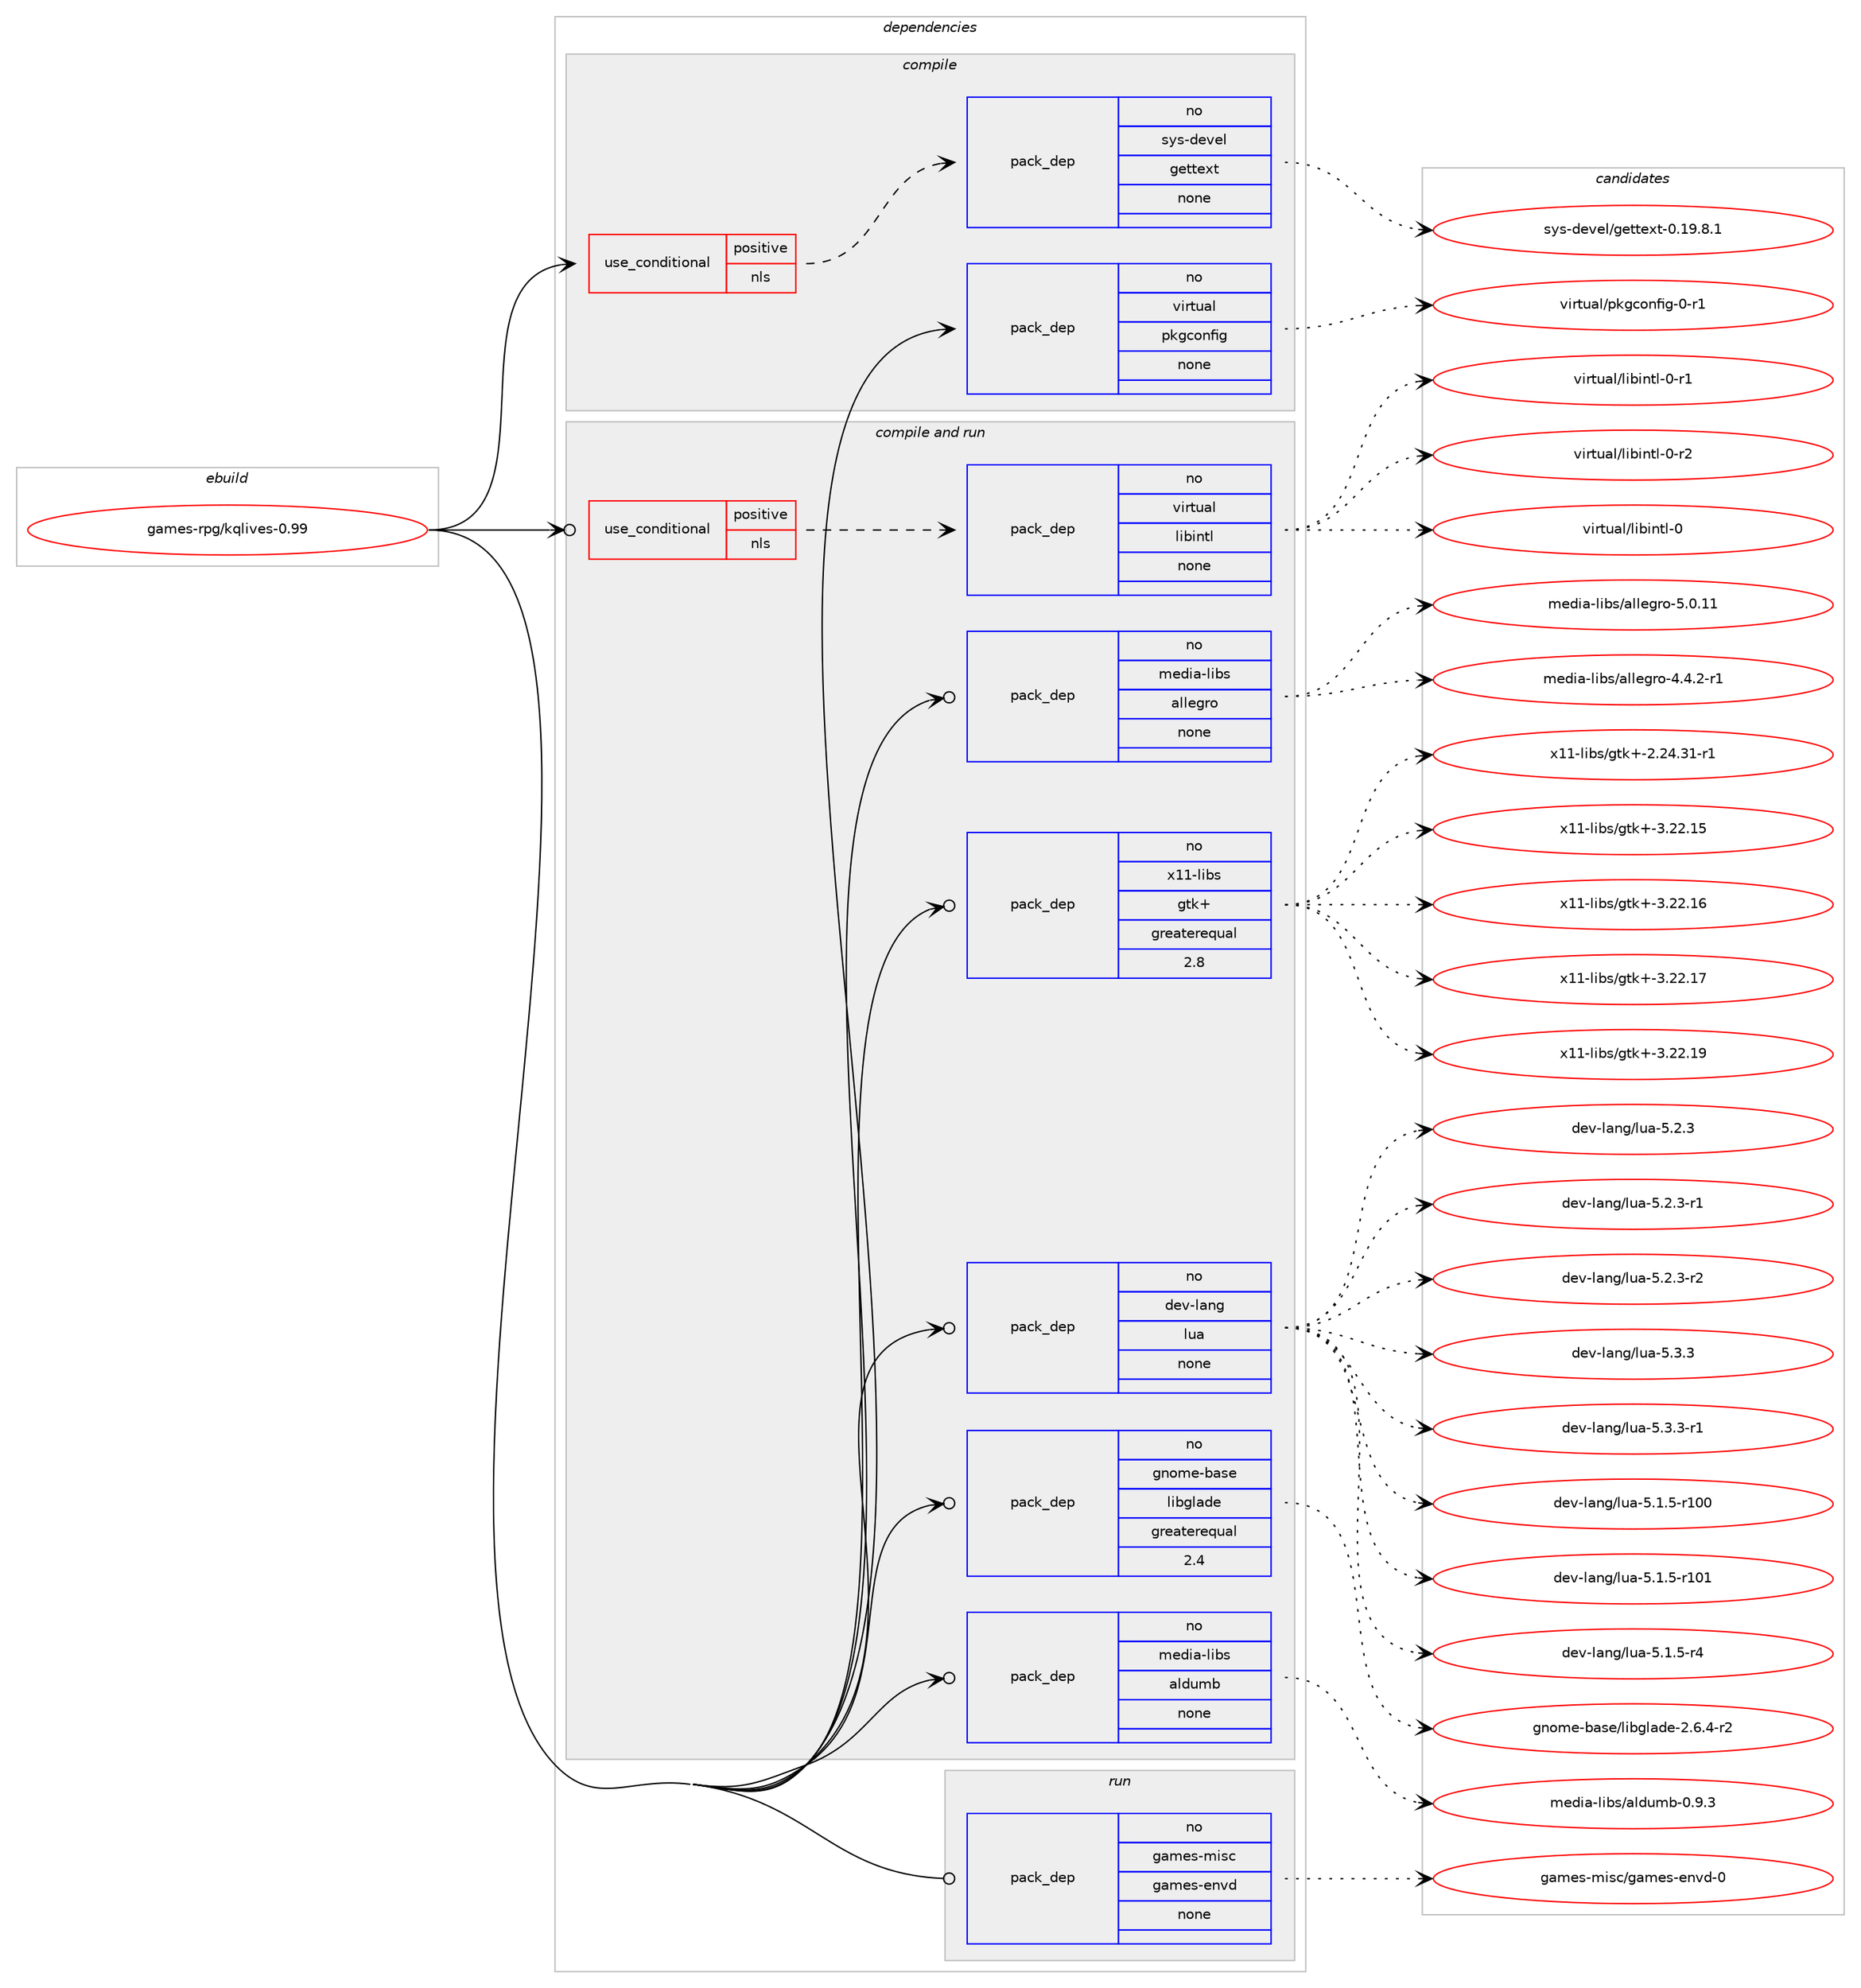 digraph prolog {

# *************
# Graph options
# *************

newrank=true;
concentrate=true;
compound=true;
graph [rankdir=LR,fontname=Helvetica,fontsize=10,ranksep=1.5];#, ranksep=2.5, nodesep=0.2];
edge  [arrowhead=vee];
node  [fontname=Helvetica,fontsize=10];

# **********
# The ebuild
# **********

subgraph cluster_leftcol {
color=gray;
rank=same;
label=<<i>ebuild</i>>;
id [label="games-rpg/kqlives-0.99", color=red, width=4, href="../games-rpg/kqlives-0.99.svg"];
}

# ****************
# The dependencies
# ****************

subgraph cluster_midcol {
color=gray;
label=<<i>dependencies</i>>;
subgraph cluster_compile {
fillcolor="#eeeeee";
style=filled;
label=<<i>compile</i>>;
subgraph cond80949 {
dependency302682 [label=<<TABLE BORDER="0" CELLBORDER="1" CELLSPACING="0" CELLPADDING="4"><TR><TD ROWSPAN="3" CELLPADDING="10">use_conditional</TD></TR><TR><TD>positive</TD></TR><TR><TD>nls</TD></TR></TABLE>>, shape=none, color=red];
subgraph pack216989 {
dependency302683 [label=<<TABLE BORDER="0" CELLBORDER="1" CELLSPACING="0" CELLPADDING="4" WIDTH="220"><TR><TD ROWSPAN="6" CELLPADDING="30">pack_dep</TD></TR><TR><TD WIDTH="110">no</TD></TR><TR><TD>sys-devel</TD></TR><TR><TD>gettext</TD></TR><TR><TD>none</TD></TR><TR><TD></TD></TR></TABLE>>, shape=none, color=blue];
}
dependency302682:e -> dependency302683:w [weight=20,style="dashed",arrowhead="vee"];
}
id:e -> dependency302682:w [weight=20,style="solid",arrowhead="vee"];
subgraph pack216990 {
dependency302684 [label=<<TABLE BORDER="0" CELLBORDER="1" CELLSPACING="0" CELLPADDING="4" WIDTH="220"><TR><TD ROWSPAN="6" CELLPADDING="30">pack_dep</TD></TR><TR><TD WIDTH="110">no</TD></TR><TR><TD>virtual</TD></TR><TR><TD>pkgconfig</TD></TR><TR><TD>none</TD></TR><TR><TD></TD></TR></TABLE>>, shape=none, color=blue];
}
id:e -> dependency302684:w [weight=20,style="solid",arrowhead="vee"];
}
subgraph cluster_compileandrun {
fillcolor="#eeeeee";
style=filled;
label=<<i>compile and run</i>>;
subgraph cond80950 {
dependency302685 [label=<<TABLE BORDER="0" CELLBORDER="1" CELLSPACING="0" CELLPADDING="4"><TR><TD ROWSPAN="3" CELLPADDING="10">use_conditional</TD></TR><TR><TD>positive</TD></TR><TR><TD>nls</TD></TR></TABLE>>, shape=none, color=red];
subgraph pack216991 {
dependency302686 [label=<<TABLE BORDER="0" CELLBORDER="1" CELLSPACING="0" CELLPADDING="4" WIDTH="220"><TR><TD ROWSPAN="6" CELLPADDING="30">pack_dep</TD></TR><TR><TD WIDTH="110">no</TD></TR><TR><TD>virtual</TD></TR><TR><TD>libintl</TD></TR><TR><TD>none</TD></TR><TR><TD></TD></TR></TABLE>>, shape=none, color=blue];
}
dependency302685:e -> dependency302686:w [weight=20,style="dashed",arrowhead="vee"];
}
id:e -> dependency302685:w [weight=20,style="solid",arrowhead="odotvee"];
subgraph pack216992 {
dependency302687 [label=<<TABLE BORDER="0" CELLBORDER="1" CELLSPACING="0" CELLPADDING="4" WIDTH="220"><TR><TD ROWSPAN="6" CELLPADDING="30">pack_dep</TD></TR><TR><TD WIDTH="110">no</TD></TR><TR><TD>dev-lang</TD></TR><TR><TD>lua</TD></TR><TR><TD>none</TD></TR><TR><TD></TD></TR></TABLE>>, shape=none, color=blue];
}
id:e -> dependency302687:w [weight=20,style="solid",arrowhead="odotvee"];
subgraph pack216993 {
dependency302688 [label=<<TABLE BORDER="0" CELLBORDER="1" CELLSPACING="0" CELLPADDING="4" WIDTH="220"><TR><TD ROWSPAN="6" CELLPADDING="30">pack_dep</TD></TR><TR><TD WIDTH="110">no</TD></TR><TR><TD>gnome-base</TD></TR><TR><TD>libglade</TD></TR><TR><TD>greaterequal</TD></TR><TR><TD>2.4</TD></TR></TABLE>>, shape=none, color=blue];
}
id:e -> dependency302688:w [weight=20,style="solid",arrowhead="odotvee"];
subgraph pack216994 {
dependency302689 [label=<<TABLE BORDER="0" CELLBORDER="1" CELLSPACING="0" CELLPADDING="4" WIDTH="220"><TR><TD ROWSPAN="6" CELLPADDING="30">pack_dep</TD></TR><TR><TD WIDTH="110">no</TD></TR><TR><TD>media-libs</TD></TR><TR><TD>aldumb</TD></TR><TR><TD>none</TD></TR><TR><TD></TD></TR></TABLE>>, shape=none, color=blue];
}
id:e -> dependency302689:w [weight=20,style="solid",arrowhead="odotvee"];
subgraph pack216995 {
dependency302690 [label=<<TABLE BORDER="0" CELLBORDER="1" CELLSPACING="0" CELLPADDING="4" WIDTH="220"><TR><TD ROWSPAN="6" CELLPADDING="30">pack_dep</TD></TR><TR><TD WIDTH="110">no</TD></TR><TR><TD>media-libs</TD></TR><TR><TD>allegro</TD></TR><TR><TD>none</TD></TR><TR><TD></TD></TR></TABLE>>, shape=none, color=blue];
}
id:e -> dependency302690:w [weight=20,style="solid",arrowhead="odotvee"];
subgraph pack216996 {
dependency302691 [label=<<TABLE BORDER="0" CELLBORDER="1" CELLSPACING="0" CELLPADDING="4" WIDTH="220"><TR><TD ROWSPAN="6" CELLPADDING="30">pack_dep</TD></TR><TR><TD WIDTH="110">no</TD></TR><TR><TD>x11-libs</TD></TR><TR><TD>gtk+</TD></TR><TR><TD>greaterequal</TD></TR><TR><TD>2.8</TD></TR></TABLE>>, shape=none, color=blue];
}
id:e -> dependency302691:w [weight=20,style="solid",arrowhead="odotvee"];
}
subgraph cluster_run {
fillcolor="#eeeeee";
style=filled;
label=<<i>run</i>>;
subgraph pack216997 {
dependency302692 [label=<<TABLE BORDER="0" CELLBORDER="1" CELLSPACING="0" CELLPADDING="4" WIDTH="220"><TR><TD ROWSPAN="6" CELLPADDING="30">pack_dep</TD></TR><TR><TD WIDTH="110">no</TD></TR><TR><TD>games-misc</TD></TR><TR><TD>games-envd</TD></TR><TR><TD>none</TD></TR><TR><TD></TD></TR></TABLE>>, shape=none, color=blue];
}
id:e -> dependency302692:w [weight=20,style="solid",arrowhead="odot"];
}
}

# **************
# The candidates
# **************

subgraph cluster_choices {
rank=same;
color=gray;
label=<<i>candidates</i>>;

subgraph choice216989 {
color=black;
nodesep=1;
choice1151211154510010111810110847103101116116101120116454846495746564649 [label="sys-devel/gettext-0.19.8.1", color=red, width=4,href="../sys-devel/gettext-0.19.8.1.svg"];
dependency302683:e -> choice1151211154510010111810110847103101116116101120116454846495746564649:w [style=dotted,weight="100"];
}
subgraph choice216990 {
color=black;
nodesep=1;
choice11810511411611797108471121071039911111010210510345484511449 [label="virtual/pkgconfig-0-r1", color=red, width=4,href="../virtual/pkgconfig-0-r1.svg"];
dependency302684:e -> choice11810511411611797108471121071039911111010210510345484511449:w [style=dotted,weight="100"];
}
subgraph choice216991 {
color=black;
nodesep=1;
choice1181051141161179710847108105981051101161084548 [label="virtual/libintl-0", color=red, width=4,href="../virtual/libintl-0.svg"];
choice11810511411611797108471081059810511011610845484511449 [label="virtual/libintl-0-r1", color=red, width=4,href="../virtual/libintl-0-r1.svg"];
choice11810511411611797108471081059810511011610845484511450 [label="virtual/libintl-0-r2", color=red, width=4,href="../virtual/libintl-0-r2.svg"];
dependency302686:e -> choice1181051141161179710847108105981051101161084548:w [style=dotted,weight="100"];
dependency302686:e -> choice11810511411611797108471081059810511011610845484511449:w [style=dotted,weight="100"];
dependency302686:e -> choice11810511411611797108471081059810511011610845484511450:w [style=dotted,weight="100"];
}
subgraph choice216992 {
color=black;
nodesep=1;
choice1001011184510897110103471081179745534649465345114494848 [label="dev-lang/lua-5.1.5-r100", color=red, width=4,href="../dev-lang/lua-5.1.5-r100.svg"];
choice1001011184510897110103471081179745534649465345114494849 [label="dev-lang/lua-5.1.5-r101", color=red, width=4,href="../dev-lang/lua-5.1.5-r101.svg"];
choice100101118451089711010347108117974553464946534511452 [label="dev-lang/lua-5.1.5-r4", color=red, width=4,href="../dev-lang/lua-5.1.5-r4.svg"];
choice10010111845108971101034710811797455346504651 [label="dev-lang/lua-5.2.3", color=red, width=4,href="../dev-lang/lua-5.2.3.svg"];
choice100101118451089711010347108117974553465046514511449 [label="dev-lang/lua-5.2.3-r1", color=red, width=4,href="../dev-lang/lua-5.2.3-r1.svg"];
choice100101118451089711010347108117974553465046514511450 [label="dev-lang/lua-5.2.3-r2", color=red, width=4,href="../dev-lang/lua-5.2.3-r2.svg"];
choice10010111845108971101034710811797455346514651 [label="dev-lang/lua-5.3.3", color=red, width=4,href="../dev-lang/lua-5.3.3.svg"];
choice100101118451089711010347108117974553465146514511449 [label="dev-lang/lua-5.3.3-r1", color=red, width=4,href="../dev-lang/lua-5.3.3-r1.svg"];
dependency302687:e -> choice1001011184510897110103471081179745534649465345114494848:w [style=dotted,weight="100"];
dependency302687:e -> choice1001011184510897110103471081179745534649465345114494849:w [style=dotted,weight="100"];
dependency302687:e -> choice100101118451089711010347108117974553464946534511452:w [style=dotted,weight="100"];
dependency302687:e -> choice10010111845108971101034710811797455346504651:w [style=dotted,weight="100"];
dependency302687:e -> choice100101118451089711010347108117974553465046514511449:w [style=dotted,weight="100"];
dependency302687:e -> choice100101118451089711010347108117974553465046514511450:w [style=dotted,weight="100"];
dependency302687:e -> choice10010111845108971101034710811797455346514651:w [style=dotted,weight="100"];
dependency302687:e -> choice100101118451089711010347108117974553465146514511449:w [style=dotted,weight="100"];
}
subgraph choice216993 {
color=black;
nodesep=1;
choice1031101111091014598971151014710810598103108971001014550465446524511450 [label="gnome-base/libglade-2.6.4-r2", color=red, width=4,href="../gnome-base/libglade-2.6.4-r2.svg"];
dependency302688:e -> choice1031101111091014598971151014710810598103108971001014550465446524511450:w [style=dotted,weight="100"];
}
subgraph choice216994 {
color=black;
nodesep=1;
choice109101100105974510810598115479710810011710998454846574651 [label="media-libs/aldumb-0.9.3", color=red, width=4,href="../media-libs/aldumb-0.9.3.svg"];
dependency302689:e -> choice109101100105974510810598115479710810011710998454846574651:w [style=dotted,weight="100"];
}
subgraph choice216995 {
color=black;
nodesep=1;
choice10910110010597451081059811547971081081011031141114552465246504511449 [label="media-libs/allegro-4.4.2-r1", color=red, width=4,href="../media-libs/allegro-4.4.2-r1.svg"];
choice109101100105974510810598115479710810810110311411145534648464949 [label="media-libs/allegro-5.0.11", color=red, width=4,href="../media-libs/allegro-5.0.11.svg"];
dependency302690:e -> choice10910110010597451081059811547971081081011031141114552465246504511449:w [style=dotted,weight="100"];
dependency302690:e -> choice109101100105974510810598115479710810810110311411145534648464949:w [style=dotted,weight="100"];
}
subgraph choice216996 {
color=black;
nodesep=1;
choice12049494510810598115471031161074345504650524651494511449 [label="x11-libs/gtk+-2.24.31-r1", color=red, width=4,href="../x11-libs/gtk+-2.24.31-r1.svg"];
choice1204949451081059811547103116107434551465050464953 [label="x11-libs/gtk+-3.22.15", color=red, width=4,href="../x11-libs/gtk+-3.22.15.svg"];
choice1204949451081059811547103116107434551465050464954 [label="x11-libs/gtk+-3.22.16", color=red, width=4,href="../x11-libs/gtk+-3.22.16.svg"];
choice1204949451081059811547103116107434551465050464955 [label="x11-libs/gtk+-3.22.17", color=red, width=4,href="../x11-libs/gtk+-3.22.17.svg"];
choice1204949451081059811547103116107434551465050464957 [label="x11-libs/gtk+-3.22.19", color=red, width=4,href="../x11-libs/gtk+-3.22.19.svg"];
dependency302691:e -> choice12049494510810598115471031161074345504650524651494511449:w [style=dotted,weight="100"];
dependency302691:e -> choice1204949451081059811547103116107434551465050464953:w [style=dotted,weight="100"];
dependency302691:e -> choice1204949451081059811547103116107434551465050464954:w [style=dotted,weight="100"];
dependency302691:e -> choice1204949451081059811547103116107434551465050464955:w [style=dotted,weight="100"];
dependency302691:e -> choice1204949451081059811547103116107434551465050464957:w [style=dotted,weight="100"];
}
subgraph choice216997 {
color=black;
nodesep=1;
choice1039710910111545109105115994710397109101115451011101181004548 [label="games-misc/games-envd-0", color=red, width=4,href="../games-misc/games-envd-0.svg"];
dependency302692:e -> choice1039710910111545109105115994710397109101115451011101181004548:w [style=dotted,weight="100"];
}
}

}
